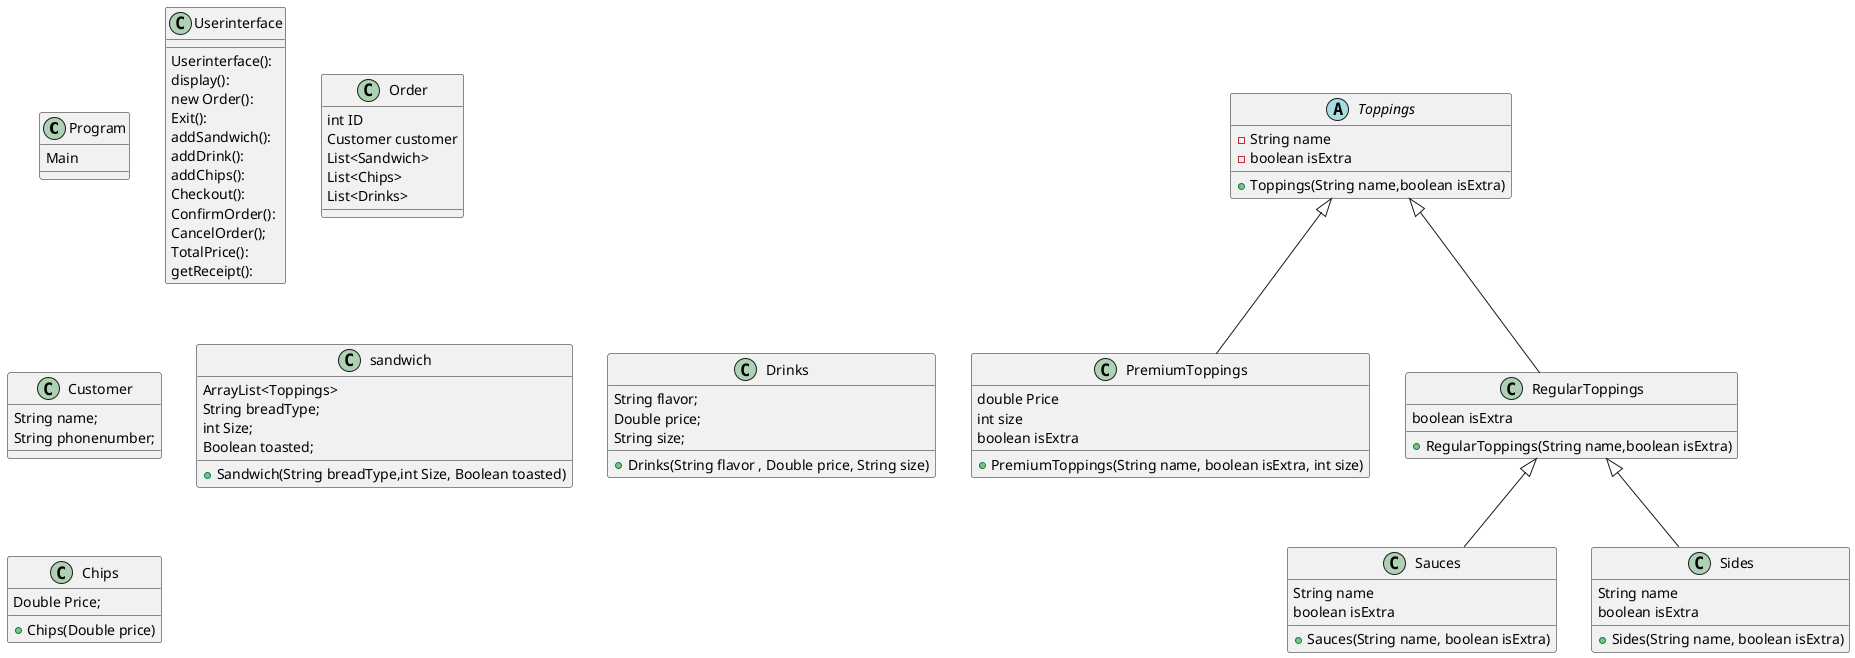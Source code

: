 @startuml
Class Program {
Main
}
Class Userinterface{
Userinterface():
display():
new Order():
Exit():
addSandwich():
addDrink():
addChips():
Checkout():
ConfirmOrder():
CancelOrder();
TotalPrice():
getReceipt():
}
Class Order {
int ID
Customer customer
List<Sandwich>
List<Chips>
List<Drinks>
}

Class Customer{
String name;
String phonenumber;

}

Class sandwich{
ArrayList<Toppings>
String breadType;
int Size;
Boolean toasted;
+Sandwich(String breadType,int Size, Boolean toasted)
}
Class Drinks{
String flavor;
Double price;
String size;

+Drinks(String flavor , Double price, String size)

}

Class Chips{
Double Price;
+Chips(Double price)
}
abstract class Toppings{
-String name
-boolean isExtra
+Toppings(String name,boolean isExtra)
}
Class PremiumToppings extends Toppings{
double Price
int size
boolean isExtra
+PremiumToppings(String name, boolean isExtra, int size)
}
Class RegularToppings extends Toppings{
boolean isExtra
+RegularToppings(String name,boolean isExtra)
}
Class Sauces extends RegularToppings{
String name
boolean isExtra

+Sauces(String name, boolean isExtra)
}
Class Sides extends RegularToppings{
String name
boolean isExtra
+Sides(String name, boolean isExtra)
}






@enduml